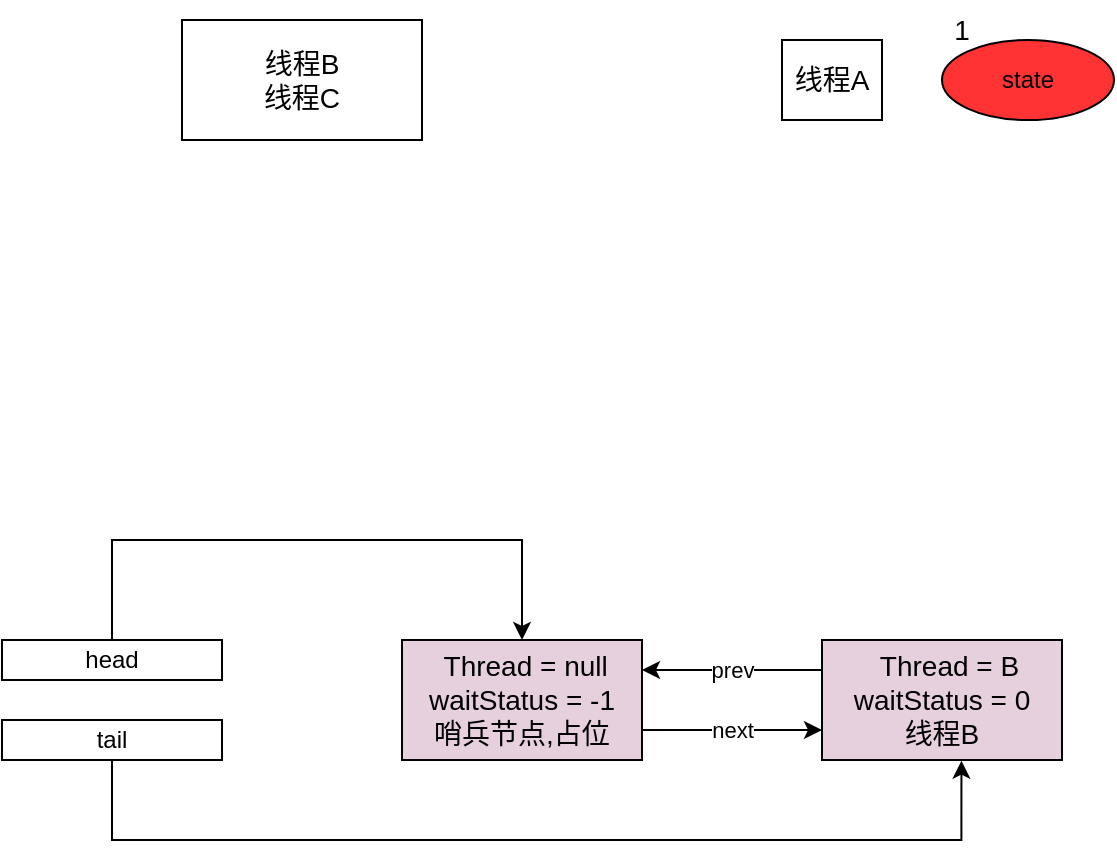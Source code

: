 <mxfile version="16.6.5" type="github">
  <diagram id="vMNVnHW-c6AnBPuJm9NJ" name="Page-1">
    <mxGraphModel dx="1038" dy="588" grid="1" gridSize="10" guides="1" tooltips="1" connect="1" arrows="1" fold="1" page="1" pageScale="1" pageWidth="827" pageHeight="1169" math="0" shadow="0">
      <root>
        <mxCell id="0" />
        <mxCell id="1" parent="0" />
        <mxCell id="RdUd1zgc0EkiMDmJAwbM-2" value="state" style="ellipse;whiteSpace=wrap;html=1;fillColor=#FF3333;" parent="1" vertex="1">
          <mxGeometry x="530" y="90" width="86" height="40" as="geometry" />
        </mxCell>
        <mxCell id="RdUd1zgc0EkiMDmJAwbM-3" value="&lt;font style=&quot;font-size: 14px&quot;&gt;1&lt;/font&gt;" style="text;html=1;strokeColor=none;fillColor=none;align=center;verticalAlign=middle;whiteSpace=wrap;rounded=0;" parent="1" vertex="1">
          <mxGeometry x="510" y="70" width="60" height="30" as="geometry" />
        </mxCell>
        <mxCell id="RdUd1zgc0EkiMDmJAwbM-4" value="线程B&lt;br&gt;线程C" style="rounded=0;whiteSpace=wrap;html=1;fontSize=14;fillColor=#FFFFFF;" parent="1" vertex="1">
          <mxGeometry x="150" y="80" width="120" height="60" as="geometry" />
        </mxCell>
        <mxCell id="RdUd1zgc0EkiMDmJAwbM-5" value="线程A" style="rounded=0;whiteSpace=wrap;html=1;fontSize=14;fillColor=#FFFFFF;" parent="1" vertex="1">
          <mxGeometry x="450" y="90" width="50" height="40" as="geometry" />
        </mxCell>
        <mxCell id="D5rKN5d13GhnUA-q52Ee-10" value="next" style="edgeStyle=orthogonalEdgeStyle;rounded=0;orthogonalLoop=1;jettySize=auto;html=1;entryX=0;entryY=0.75;entryDx=0;entryDy=0;" parent="1" source="RdUd1zgc0EkiMDmJAwbM-6" target="D5rKN5d13GhnUA-q52Ee-7" edge="1">
          <mxGeometry relative="1" as="geometry">
            <Array as="points">
              <mxPoint x="400" y="435" />
              <mxPoint x="400" y="435" />
            </Array>
          </mxGeometry>
        </mxCell>
        <mxCell id="RdUd1zgc0EkiMDmJAwbM-6" value="&amp;nbsp; Thread = null&lt;span style=&quot;white-space: pre&quot;&gt; &lt;/span&gt;&lt;br&gt;waitStatus = -1&lt;br&gt;哨兵节点,占位" style="rounded=0;whiteSpace=wrap;html=1;fontSize=14;fillColor=#E6D0DE;" parent="1" vertex="1">
          <mxGeometry x="260" y="390" width="120" height="60" as="geometry" />
        </mxCell>
        <mxCell id="D5rKN5d13GhnUA-q52Ee-3" style="edgeStyle=orthogonalEdgeStyle;rounded=0;orthogonalLoop=1;jettySize=auto;html=1;exitX=0.5;exitY=0;exitDx=0;exitDy=0;entryX=0.5;entryY=0;entryDx=0;entryDy=0;" parent="1" source="D5rKN5d13GhnUA-q52Ee-1" target="RdUd1zgc0EkiMDmJAwbM-6" edge="1">
          <mxGeometry relative="1" as="geometry">
            <mxPoint x="115" y="330" as="targetPoint" />
            <Array as="points">
              <mxPoint x="115" y="340" />
              <mxPoint x="320" y="340" />
            </Array>
          </mxGeometry>
        </mxCell>
        <mxCell id="D5rKN5d13GhnUA-q52Ee-1" value="head" style="rounded=0;whiteSpace=wrap;html=1;" parent="1" vertex="1">
          <mxGeometry x="60" y="390" width="110" height="20" as="geometry" />
        </mxCell>
        <mxCell id="D5rKN5d13GhnUA-q52Ee-8" style="edgeStyle=orthogonalEdgeStyle;rounded=0;orthogonalLoop=1;jettySize=auto;html=1;entryX=0.581;entryY=1.006;entryDx=0;entryDy=0;entryPerimeter=0;" parent="1" source="D5rKN5d13GhnUA-q52Ee-2" target="D5rKN5d13GhnUA-q52Ee-7" edge="1">
          <mxGeometry relative="1" as="geometry">
            <Array as="points">
              <mxPoint x="115" y="490" />
              <mxPoint x="540" y="490" />
            </Array>
          </mxGeometry>
        </mxCell>
        <mxCell id="D5rKN5d13GhnUA-q52Ee-2" value="tail" style="rounded=0;whiteSpace=wrap;html=1;" parent="1" vertex="1">
          <mxGeometry x="60" y="430" width="110" height="20" as="geometry" />
        </mxCell>
        <mxCell id="D5rKN5d13GhnUA-q52Ee-12" value="prev" style="edgeStyle=orthogonalEdgeStyle;rounded=0;orthogonalLoop=1;jettySize=auto;html=1;entryX=1;entryY=0.25;entryDx=0;entryDy=0;" parent="1" source="D5rKN5d13GhnUA-q52Ee-7" target="RdUd1zgc0EkiMDmJAwbM-6" edge="1">
          <mxGeometry relative="1" as="geometry">
            <Array as="points">
              <mxPoint x="450" y="405" />
              <mxPoint x="450" y="405" />
            </Array>
          </mxGeometry>
        </mxCell>
        <mxCell id="D5rKN5d13GhnUA-q52Ee-7" value="&amp;nbsp; Thread = B&lt;br&gt;waitStatus = 0&lt;br&gt;线程B" style="rounded=0;whiteSpace=wrap;html=1;fontSize=14;fillColor=#E6D0DE;" parent="1" vertex="1">
          <mxGeometry x="470" y="390" width="120" height="60" as="geometry" />
        </mxCell>
      </root>
    </mxGraphModel>
  </diagram>
</mxfile>
